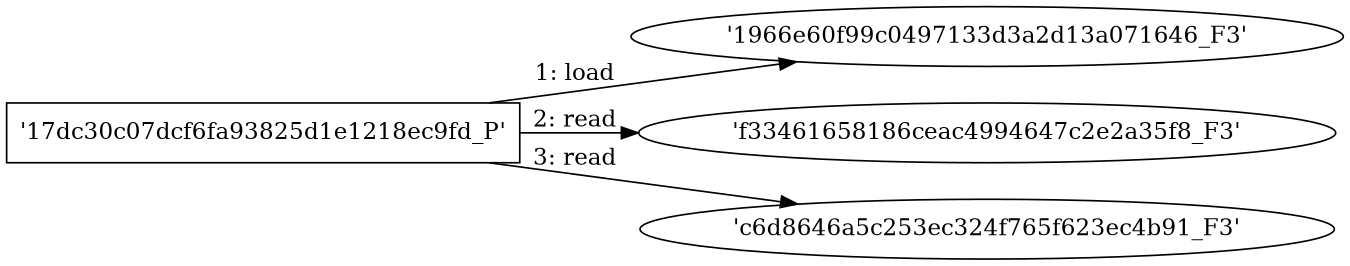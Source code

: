 digraph "D:\Learning\Paper\apt\基于CTI的攻击预警\Dataset\攻击图\ASGfromALLCTI\Microsoft Update Tuesday May 2014 relatively light month.dot" {
rankdir="LR"
size="9"
fixedsize="false"
splines="true"
nodesep=0.3
ranksep=0
fontsize=10
overlap="scalexy"
engine= "neato"
	"'1966e60f99c0497133d3a2d13a071646_F3'" [node_type=file shape=ellipse]
	"'17dc30c07dcf6fa93825d1e1218ec9fd_P'" [node_type=Process shape=box]
	"'17dc30c07dcf6fa93825d1e1218ec9fd_P'" -> "'1966e60f99c0497133d3a2d13a071646_F3'" [label="1: load"]
	"'f33461658186ceac4994647c2e2a35f8_F3'" [node_type=file shape=ellipse]
	"'17dc30c07dcf6fa93825d1e1218ec9fd_P'" [node_type=Process shape=box]
	"'17dc30c07dcf6fa93825d1e1218ec9fd_P'" -> "'f33461658186ceac4994647c2e2a35f8_F3'" [label="2: read"]
	"'c6d8646a5c253ec324f765f623ec4b91_F3'" [node_type=file shape=ellipse]
	"'17dc30c07dcf6fa93825d1e1218ec9fd_P'" [node_type=Process shape=box]
	"'17dc30c07dcf6fa93825d1e1218ec9fd_P'" -> "'c6d8646a5c253ec324f765f623ec4b91_F3'" [label="3: read"]
}
